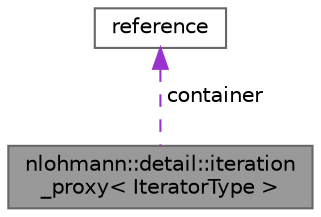 digraph "nlohmann::detail::iteration_proxy&lt; IteratorType &gt;"
{
 // LATEX_PDF_SIZE
  bgcolor="transparent";
  edge [fontname=Helvetica,fontsize=10,labelfontname=Helvetica,labelfontsize=10];
  node [fontname=Helvetica,fontsize=10,shape=box,height=0.2,width=0.4];
  Node1 [label="nlohmann::detail::iteration\l_proxy\< IteratorType \>",height=0.2,width=0.4,color="gray40", fillcolor="grey60", style="filled", fontcolor="black",tooltip="proxy class for the items() function"];
  Node2 -> Node1 [dir="back",color="darkorchid3",style="dashed",label=" container" ];
  Node2 [label="reference",height=0.2,width=0.4,color="gray40", fillcolor="white", style="filled",tooltip=" "];
}
